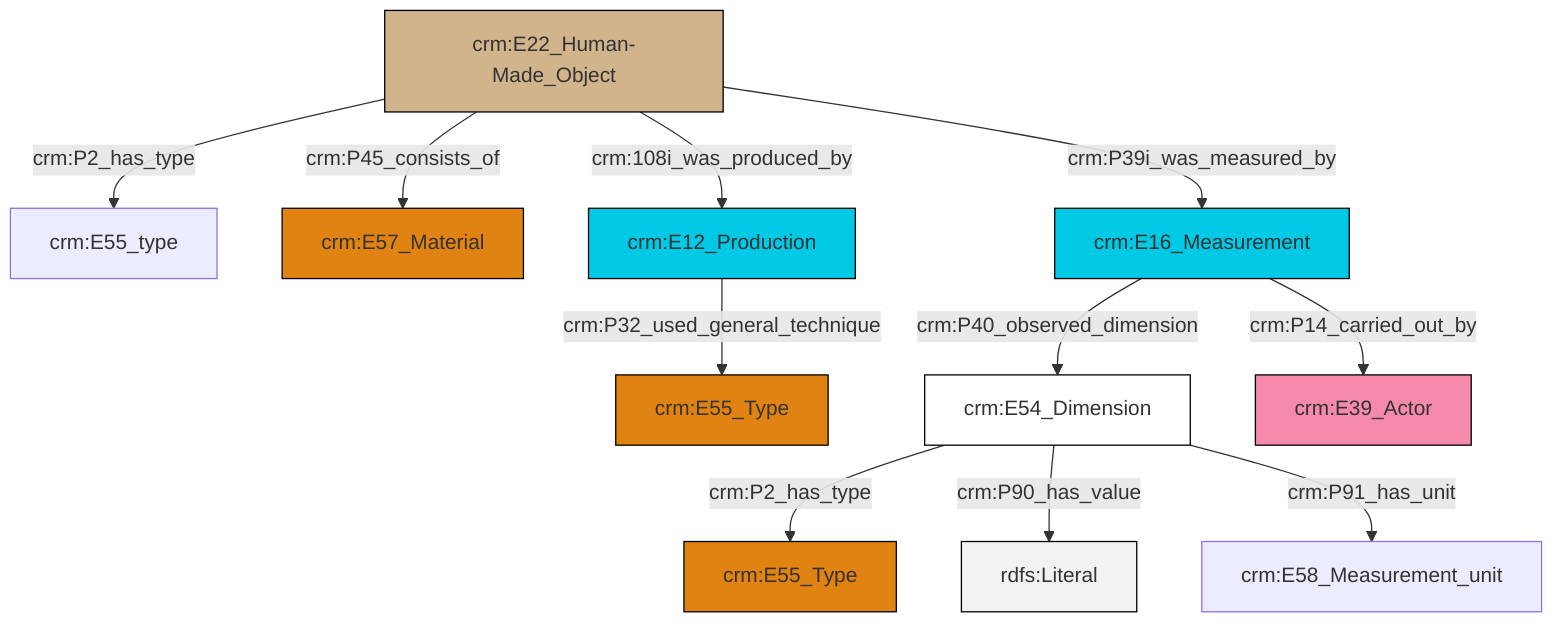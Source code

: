 graph TD
classDef Literal fill:#f2f2f2,stroke:#000000;
classDef CRM_Entity fill:#FFFFFF,stroke:#000000;
classDef Temporal_Entity fill:#00C9E6, stroke:#000000;
classDef Type fill:#E18312, stroke:#000000;
classDef Time-Span fill:#2C9C91, stroke:#000000;
classDef Appellation fill:#FFEB7F, stroke:#000000;
classDef Place fill:#008836, stroke:#000000;
classDef Persistent_Item fill:#B266B2, stroke:#000000;
classDef Conceptual_Object fill:#FFD700, stroke:#000000;
classDef Physical_Thing fill:#D2B48C, stroke:#000000;
classDef Actor fill:#f58aad, stroke:#000000;
classDef PC_Classes fill:#4ce600, stroke:#000000;
classDef Multi fill:#cccccc,stroke:#000000;

4["crm:E22_Human-Made_Object"]:::Physical_Thing -->|crm:P2_has_type| 5["crm:E55_type"]:::Default
6["crm:E54_Dimension"]:::CRM_Entity -->|crm:P2_has_type| 2["crm:E55_Type"]:::Type
6["crm:E54_Dimension"]:::CRM_Entity -->|crm:P90_has_value| 7[rdfs:Literal]:::Literal
12["crm:E16_Measurement"]:::Temporal_Entity -->|crm:P40_observed_dimension| 6["crm:E54_Dimension"]:::CRM_Entity
4["crm:E22_Human-Made_Object"]:::Physical_Thing -->|crm:P45_consists_of| 10["crm:E57_Material"]:::Type
4["crm:E22_Human-Made_Object"]:::Physical_Thing -->|crm:108i_was_produced_by| 14["crm:E12_Production"]:::Temporal_Entity
4["crm:E22_Human-Made_Object"]:::Physical_Thing -->|crm:P39i_was_measured_by| 12["crm:E16_Measurement"]:::Temporal_Entity
12["crm:E16_Measurement"]:::Temporal_Entity -->|crm:P14_carried_out_by| 8["crm:E39_Actor"]:::Actor
14["crm:E12_Production"]:::Temporal_Entity -->|crm:P32_used_general_technique| 0["crm:E55_Type"]:::Type
6["crm:E54_Dimension"]:::CRM_Entity -->|crm:P91_has_unit| 18["crm:E58_Measurement_unit"]:::Default